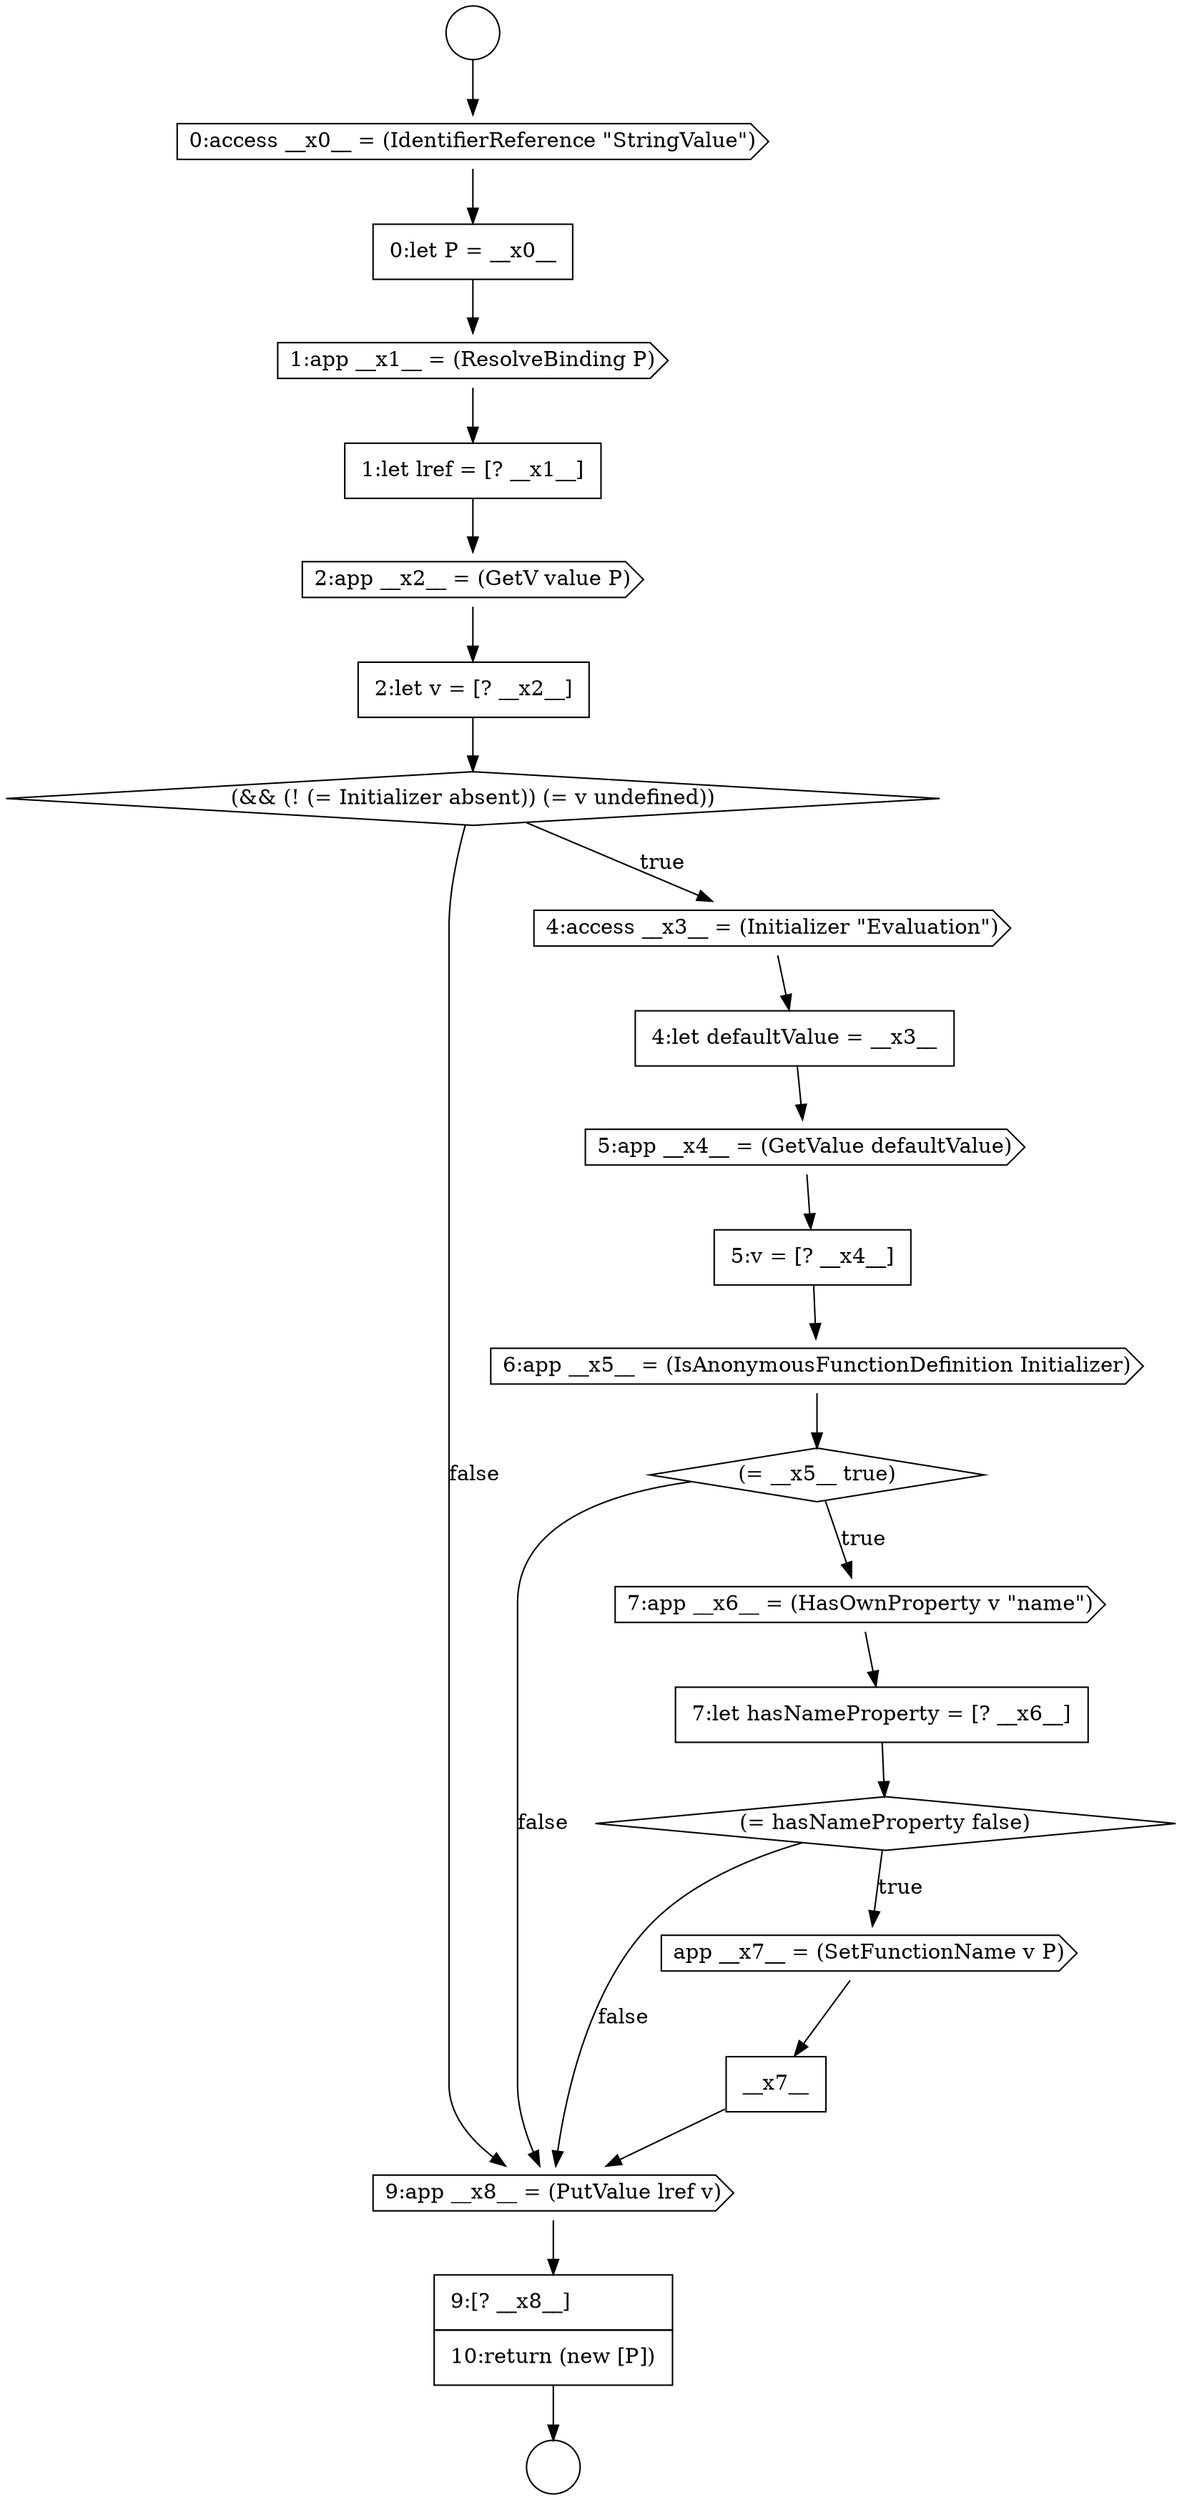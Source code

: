 digraph {
  node0 [shape=circle label=" " color="black" fillcolor="white" style=filled]
  node5 [shape=none, margin=0, label=<<font color="black">
    <table border="0" cellborder="1" cellspacing="0" cellpadding="10">
      <tr><td align="left">1:let lref = [? __x1__]</td></tr>
    </table>
  </font>> color="black" fillcolor="white" style=filled]
  node10 [shape=none, margin=0, label=<<font color="black">
    <table border="0" cellborder="1" cellspacing="0" cellpadding="10">
      <tr><td align="left">4:let defaultValue = __x3__</td></tr>
    </table>
  </font>> color="black" fillcolor="white" style=filled]
  node14 [shape=diamond, label=<<font color="black">(= __x5__ true)</font>> color="black" fillcolor="white" style=filled]
  node20 [shape=cds, label=<<font color="black">9:app __x8__ = (PutValue lref v)</font>> color="black" fillcolor="white" style=filled]
  node1 [shape=circle label=" " color="black" fillcolor="white" style=filled]
  node6 [shape=cds, label=<<font color="black">2:app __x2__ = (GetV value P)</font>> color="black" fillcolor="white" style=filled]
  node21 [shape=none, margin=0, label=<<font color="black">
    <table border="0" cellborder="1" cellspacing="0" cellpadding="10">
      <tr><td align="left">9:[? __x8__]</td></tr>
      <tr><td align="left">10:return (new [P])</td></tr>
    </table>
  </font>> color="black" fillcolor="white" style=filled]
  node9 [shape=cds, label=<<font color="black">4:access __x3__ = (Initializer &quot;Evaluation&quot;)</font>> color="black" fillcolor="white" style=filled]
  node13 [shape=cds, label=<<font color="black">6:app __x5__ = (IsAnonymousFunctionDefinition Initializer)</font>> color="black" fillcolor="white" style=filled]
  node2 [shape=cds, label=<<font color="black">0:access __x0__ = (IdentifierReference &quot;StringValue&quot;)</font>> color="black" fillcolor="white" style=filled]
  node17 [shape=diamond, label=<<font color="black">(= hasNameProperty false)</font>> color="black" fillcolor="white" style=filled]
  node12 [shape=none, margin=0, label=<<font color="black">
    <table border="0" cellborder="1" cellspacing="0" cellpadding="10">
      <tr><td align="left">5:v = [? __x4__]</td></tr>
    </table>
  </font>> color="black" fillcolor="white" style=filled]
  node7 [shape=none, margin=0, label=<<font color="black">
    <table border="0" cellborder="1" cellspacing="0" cellpadding="10">
      <tr><td align="left">2:let v = [? __x2__]</td></tr>
    </table>
  </font>> color="black" fillcolor="white" style=filled]
  node3 [shape=none, margin=0, label=<<font color="black">
    <table border="0" cellborder="1" cellspacing="0" cellpadding="10">
      <tr><td align="left">0:let P = __x0__</td></tr>
    </table>
  </font>> color="black" fillcolor="white" style=filled]
  node18 [shape=cds, label=<<font color="black">app __x7__ = (SetFunctionName v P)</font>> color="black" fillcolor="white" style=filled]
  node16 [shape=none, margin=0, label=<<font color="black">
    <table border="0" cellborder="1" cellspacing="0" cellpadding="10">
      <tr><td align="left">7:let hasNameProperty = [? __x6__]</td></tr>
    </table>
  </font>> color="black" fillcolor="white" style=filled]
  node11 [shape=cds, label=<<font color="black">5:app __x4__ = (GetValue defaultValue)</font>> color="black" fillcolor="white" style=filled]
  node8 [shape=diamond, label=<<font color="black">(&amp;&amp; (! (= Initializer absent)) (= v undefined))</font>> color="black" fillcolor="white" style=filled]
  node19 [shape=none, margin=0, label=<<font color="black">
    <table border="0" cellborder="1" cellspacing="0" cellpadding="10">
      <tr><td align="left">__x7__</td></tr>
    </table>
  </font>> color="black" fillcolor="white" style=filled]
  node4 [shape=cds, label=<<font color="black">1:app __x1__ = (ResolveBinding P)</font>> color="black" fillcolor="white" style=filled]
  node15 [shape=cds, label=<<font color="black">7:app __x6__ = (HasOwnProperty v &quot;name&quot;)</font>> color="black" fillcolor="white" style=filled]
  node8 -> node9 [label=<<font color="black">true</font>> color="black"]
  node8 -> node20 [label=<<font color="black">false</font>> color="black"]
  node11 -> node12 [ color="black"]
  node12 -> node13 [ color="black"]
  node0 -> node2 [ color="black"]
  node6 -> node7 [ color="black"]
  node9 -> node10 [ color="black"]
  node14 -> node15 [label=<<font color="black">true</font>> color="black"]
  node14 -> node20 [label=<<font color="black">false</font>> color="black"]
  node10 -> node11 [ color="black"]
  node4 -> node5 [ color="black"]
  node20 -> node21 [ color="black"]
  node16 -> node17 [ color="black"]
  node5 -> node6 [ color="black"]
  node3 -> node4 [ color="black"]
  node7 -> node8 [ color="black"]
  node18 -> node19 [ color="black"]
  node2 -> node3 [ color="black"]
  node15 -> node16 [ color="black"]
  node19 -> node20 [ color="black"]
  node13 -> node14 [ color="black"]
  node21 -> node1 [ color="black"]
  node17 -> node18 [label=<<font color="black">true</font>> color="black"]
  node17 -> node20 [label=<<font color="black">false</font>> color="black"]
}
